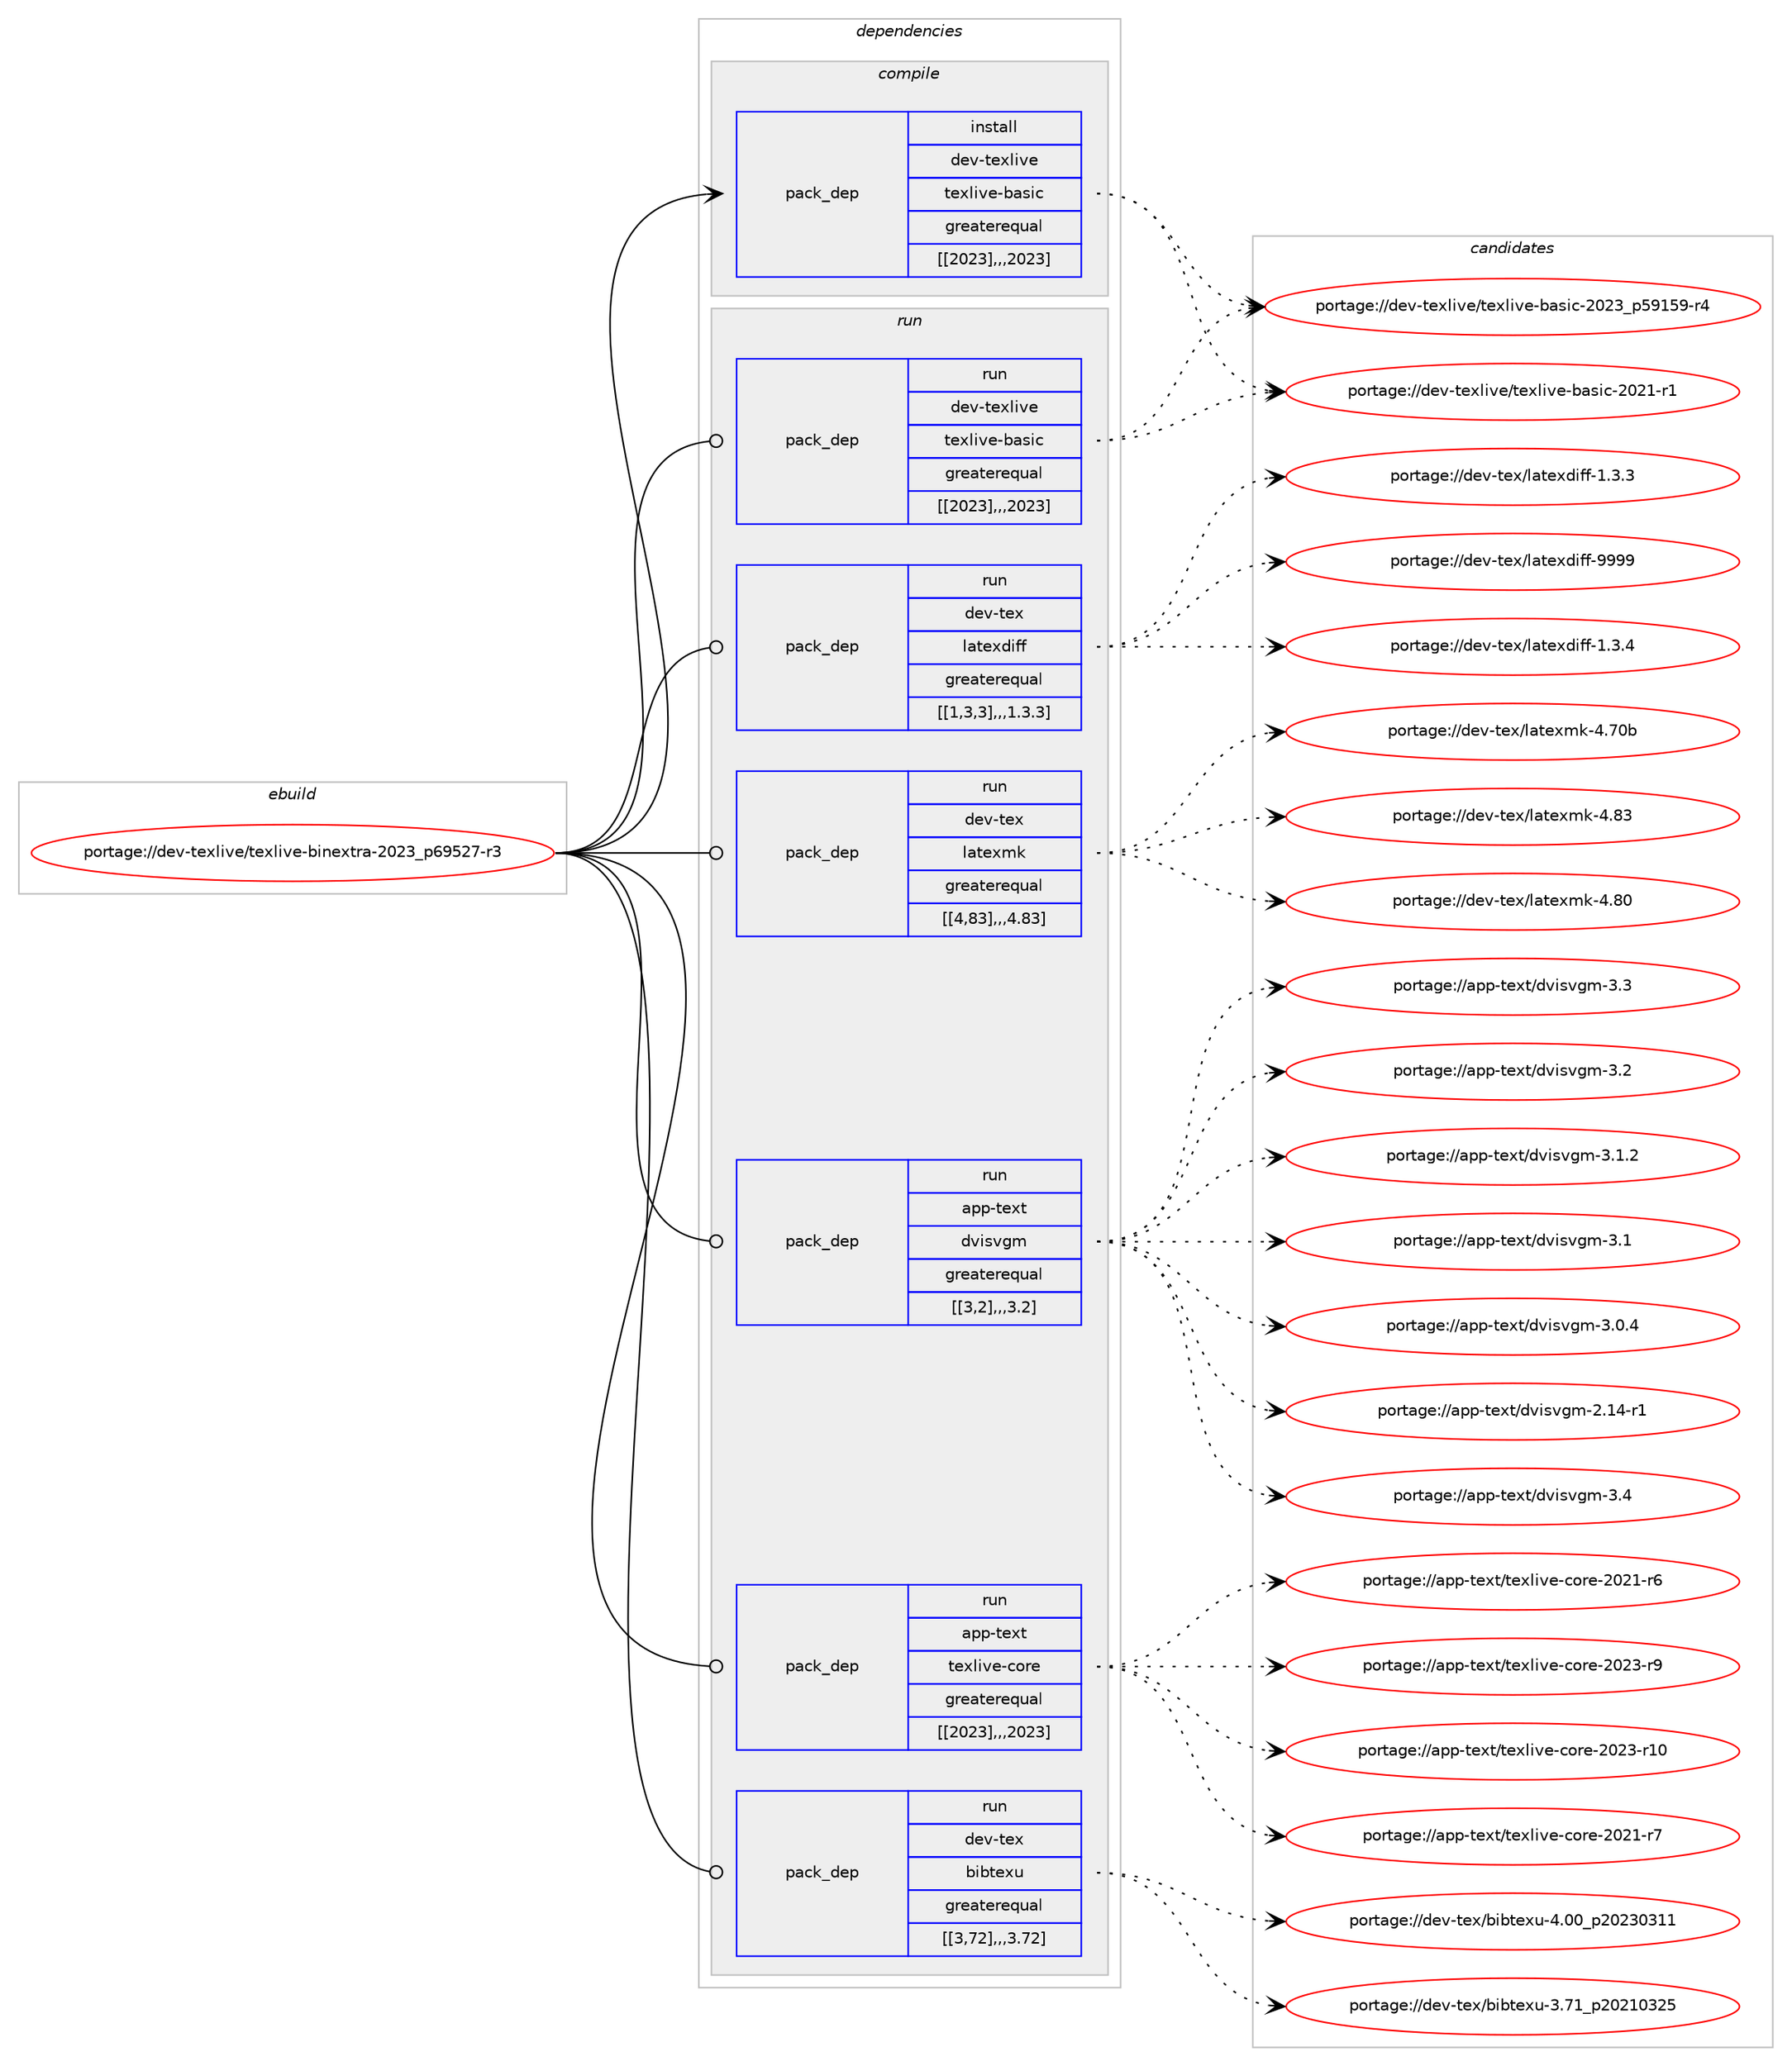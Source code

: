 digraph prolog {

# *************
# Graph options
# *************

newrank=true;
concentrate=true;
compound=true;
graph [rankdir=LR,fontname=Helvetica,fontsize=10,ranksep=1.5];#, ranksep=2.5, nodesep=0.2];
edge  [arrowhead=vee];
node  [fontname=Helvetica,fontsize=10];

# **********
# The ebuild
# **********

subgraph cluster_leftcol {
color=gray;
label=<<i>ebuild</i>>;
id [label="portage://dev-texlive/texlive-binextra-2023_p69527-r3", color=red, width=4, href="../dev-texlive/texlive-binextra-2023_p69527-r3.svg"];
}

# ****************
# The dependencies
# ****************

subgraph cluster_midcol {
color=gray;
label=<<i>dependencies</i>>;
subgraph cluster_compile {
fillcolor="#eeeeee";
style=filled;
label=<<i>compile</i>>;
subgraph pack151214 {
dependency213468 [label=<<TABLE BORDER="0" CELLBORDER="1" CELLSPACING="0" CELLPADDING="4" WIDTH="220"><TR><TD ROWSPAN="6" CELLPADDING="30">pack_dep</TD></TR><TR><TD WIDTH="110">install</TD></TR><TR><TD>dev-texlive</TD></TR><TR><TD>texlive-basic</TD></TR><TR><TD>greaterequal</TD></TR><TR><TD>[[2023],,,2023]</TD></TR></TABLE>>, shape=none, color=blue];
}
id:e -> dependency213468:w [weight=20,style="solid",arrowhead="vee"];
}
subgraph cluster_compileandrun {
fillcolor="#eeeeee";
style=filled;
label=<<i>compile and run</i>>;
}
subgraph cluster_run {
fillcolor="#eeeeee";
style=filled;
label=<<i>run</i>>;
subgraph pack151215 {
dependency213469 [label=<<TABLE BORDER="0" CELLBORDER="1" CELLSPACING="0" CELLPADDING="4" WIDTH="220"><TR><TD ROWSPAN="6" CELLPADDING="30">pack_dep</TD></TR><TR><TD WIDTH="110">run</TD></TR><TR><TD>app-text</TD></TR><TR><TD>dvisvgm</TD></TR><TR><TD>greaterequal</TD></TR><TR><TD>[[3,2],,,3.2]</TD></TR></TABLE>>, shape=none, color=blue];
}
id:e -> dependency213469:w [weight=20,style="solid",arrowhead="odot"];
subgraph pack151216 {
dependency213470 [label=<<TABLE BORDER="0" CELLBORDER="1" CELLSPACING="0" CELLPADDING="4" WIDTH="220"><TR><TD ROWSPAN="6" CELLPADDING="30">pack_dep</TD></TR><TR><TD WIDTH="110">run</TD></TR><TR><TD>app-text</TD></TR><TR><TD>texlive-core</TD></TR><TR><TD>greaterequal</TD></TR><TR><TD>[[2023],,,2023]</TD></TR></TABLE>>, shape=none, color=blue];
}
id:e -> dependency213470:w [weight=20,style="solid",arrowhead="odot"];
subgraph pack151217 {
dependency213471 [label=<<TABLE BORDER="0" CELLBORDER="1" CELLSPACING="0" CELLPADDING="4" WIDTH="220"><TR><TD ROWSPAN="6" CELLPADDING="30">pack_dep</TD></TR><TR><TD WIDTH="110">run</TD></TR><TR><TD>dev-tex</TD></TR><TR><TD>bibtexu</TD></TR><TR><TD>greaterequal</TD></TR><TR><TD>[[3,72],,,3.72]</TD></TR></TABLE>>, shape=none, color=blue];
}
id:e -> dependency213471:w [weight=20,style="solid",arrowhead="odot"];
subgraph pack151218 {
dependency213472 [label=<<TABLE BORDER="0" CELLBORDER="1" CELLSPACING="0" CELLPADDING="4" WIDTH="220"><TR><TD ROWSPAN="6" CELLPADDING="30">pack_dep</TD></TR><TR><TD WIDTH="110">run</TD></TR><TR><TD>dev-tex</TD></TR><TR><TD>latexdiff</TD></TR><TR><TD>greaterequal</TD></TR><TR><TD>[[1,3,3],,,1.3.3]</TD></TR></TABLE>>, shape=none, color=blue];
}
id:e -> dependency213472:w [weight=20,style="solid",arrowhead="odot"];
subgraph pack151219 {
dependency213473 [label=<<TABLE BORDER="0" CELLBORDER="1" CELLSPACING="0" CELLPADDING="4" WIDTH="220"><TR><TD ROWSPAN="6" CELLPADDING="30">pack_dep</TD></TR><TR><TD WIDTH="110">run</TD></TR><TR><TD>dev-tex</TD></TR><TR><TD>latexmk</TD></TR><TR><TD>greaterequal</TD></TR><TR><TD>[[4,83],,,4.83]</TD></TR></TABLE>>, shape=none, color=blue];
}
id:e -> dependency213473:w [weight=20,style="solid",arrowhead="odot"];
subgraph pack151220 {
dependency213474 [label=<<TABLE BORDER="0" CELLBORDER="1" CELLSPACING="0" CELLPADDING="4" WIDTH="220"><TR><TD ROWSPAN="6" CELLPADDING="30">pack_dep</TD></TR><TR><TD WIDTH="110">run</TD></TR><TR><TD>dev-texlive</TD></TR><TR><TD>texlive-basic</TD></TR><TR><TD>greaterequal</TD></TR><TR><TD>[[2023],,,2023]</TD></TR></TABLE>>, shape=none, color=blue];
}
id:e -> dependency213474:w [weight=20,style="solid",arrowhead="odot"];
}
}

# **************
# The candidates
# **************

subgraph cluster_choices {
rank=same;
color=gray;
label=<<i>candidates</i>>;

subgraph choice151214 {
color=black;
nodesep=1;
choice10010111845116101120108105118101471161011201081051181014598971151059945504850519511253574953574511452 [label="portage://dev-texlive/texlive-basic-2023_p59159-r4", color=red, width=4,href="../dev-texlive/texlive-basic-2023_p59159-r4.svg"];
choice10010111845116101120108105118101471161011201081051181014598971151059945504850494511449 [label="portage://dev-texlive/texlive-basic-2021-r1", color=red, width=4,href="../dev-texlive/texlive-basic-2021-r1.svg"];
dependency213468:e -> choice10010111845116101120108105118101471161011201081051181014598971151059945504850519511253574953574511452:w [style=dotted,weight="100"];
dependency213468:e -> choice10010111845116101120108105118101471161011201081051181014598971151059945504850494511449:w [style=dotted,weight="100"];
}
subgraph choice151215 {
color=black;
nodesep=1;
choice97112112451161011201164710011810511511810310945514652 [label="portage://app-text/dvisvgm-3.4", color=red, width=4,href="../app-text/dvisvgm-3.4.svg"];
choice97112112451161011201164710011810511511810310945514651 [label="portage://app-text/dvisvgm-3.3", color=red, width=4,href="../app-text/dvisvgm-3.3.svg"];
choice97112112451161011201164710011810511511810310945514650 [label="portage://app-text/dvisvgm-3.2", color=red, width=4,href="../app-text/dvisvgm-3.2.svg"];
choice971121124511610112011647100118105115118103109455146494650 [label="portage://app-text/dvisvgm-3.1.2", color=red, width=4,href="../app-text/dvisvgm-3.1.2.svg"];
choice97112112451161011201164710011810511511810310945514649 [label="portage://app-text/dvisvgm-3.1", color=red, width=4,href="../app-text/dvisvgm-3.1.svg"];
choice971121124511610112011647100118105115118103109455146484652 [label="portage://app-text/dvisvgm-3.0.4", color=red, width=4,href="../app-text/dvisvgm-3.0.4.svg"];
choice97112112451161011201164710011810511511810310945504649524511449 [label="portage://app-text/dvisvgm-2.14-r1", color=red, width=4,href="../app-text/dvisvgm-2.14-r1.svg"];
dependency213469:e -> choice97112112451161011201164710011810511511810310945514652:w [style=dotted,weight="100"];
dependency213469:e -> choice97112112451161011201164710011810511511810310945514651:w [style=dotted,weight="100"];
dependency213469:e -> choice97112112451161011201164710011810511511810310945514650:w [style=dotted,weight="100"];
dependency213469:e -> choice971121124511610112011647100118105115118103109455146494650:w [style=dotted,weight="100"];
dependency213469:e -> choice97112112451161011201164710011810511511810310945514649:w [style=dotted,weight="100"];
dependency213469:e -> choice971121124511610112011647100118105115118103109455146484652:w [style=dotted,weight="100"];
dependency213469:e -> choice97112112451161011201164710011810511511810310945504649524511449:w [style=dotted,weight="100"];
}
subgraph choice151216 {
color=black;
nodesep=1;
choice971121124511610112011647116101120108105118101459911111410145504850514511457 [label="portage://app-text/texlive-core-2023-r9", color=red, width=4,href="../app-text/texlive-core-2023-r9.svg"];
choice97112112451161011201164711610112010810511810145991111141014550485051451144948 [label="portage://app-text/texlive-core-2023-r10", color=red, width=4,href="../app-text/texlive-core-2023-r10.svg"];
choice971121124511610112011647116101120108105118101459911111410145504850494511455 [label="portage://app-text/texlive-core-2021-r7", color=red, width=4,href="../app-text/texlive-core-2021-r7.svg"];
choice971121124511610112011647116101120108105118101459911111410145504850494511454 [label="portage://app-text/texlive-core-2021-r6", color=red, width=4,href="../app-text/texlive-core-2021-r6.svg"];
dependency213470:e -> choice971121124511610112011647116101120108105118101459911111410145504850514511457:w [style=dotted,weight="100"];
dependency213470:e -> choice97112112451161011201164711610112010810511810145991111141014550485051451144948:w [style=dotted,weight="100"];
dependency213470:e -> choice971121124511610112011647116101120108105118101459911111410145504850494511455:w [style=dotted,weight="100"];
dependency213470:e -> choice971121124511610112011647116101120108105118101459911111410145504850494511454:w [style=dotted,weight="100"];
}
subgraph choice151217 {
color=black;
nodesep=1;
choice100101118451161011204798105981161011201174552464848951125048505148514949 [label="portage://dev-tex/bibtexu-4.00_p20230311", color=red, width=4,href="../dev-tex/bibtexu-4.00_p20230311.svg"];
choice100101118451161011204798105981161011201174551465549951125048504948515053 [label="portage://dev-tex/bibtexu-3.71_p20210325", color=red, width=4,href="../dev-tex/bibtexu-3.71_p20210325.svg"];
dependency213471:e -> choice100101118451161011204798105981161011201174552464848951125048505148514949:w [style=dotted,weight="100"];
dependency213471:e -> choice100101118451161011204798105981161011201174551465549951125048504948515053:w [style=dotted,weight="100"];
}
subgraph choice151218 {
color=black;
nodesep=1;
choice1001011184511610112047108971161011201001051021024557575757 [label="portage://dev-tex/latexdiff-9999", color=red, width=4,href="../dev-tex/latexdiff-9999.svg"];
choice100101118451161011204710897116101120100105102102454946514652 [label="portage://dev-tex/latexdiff-1.3.4", color=red, width=4,href="../dev-tex/latexdiff-1.3.4.svg"];
choice100101118451161011204710897116101120100105102102454946514651 [label="portage://dev-tex/latexdiff-1.3.3", color=red, width=4,href="../dev-tex/latexdiff-1.3.3.svg"];
dependency213472:e -> choice1001011184511610112047108971161011201001051021024557575757:w [style=dotted,weight="100"];
dependency213472:e -> choice100101118451161011204710897116101120100105102102454946514652:w [style=dotted,weight="100"];
dependency213472:e -> choice100101118451161011204710897116101120100105102102454946514651:w [style=dotted,weight="100"];
}
subgraph choice151219 {
color=black;
nodesep=1;
choice1001011184511610112047108971161011201091074552465651 [label="portage://dev-tex/latexmk-4.83", color=red, width=4,href="../dev-tex/latexmk-4.83.svg"];
choice1001011184511610112047108971161011201091074552465648 [label="portage://dev-tex/latexmk-4.80", color=red, width=4,href="../dev-tex/latexmk-4.80.svg"];
choice100101118451161011204710897116101120109107455246554898 [label="portage://dev-tex/latexmk-4.70b", color=red, width=4,href="../dev-tex/latexmk-4.70b.svg"];
dependency213473:e -> choice1001011184511610112047108971161011201091074552465651:w [style=dotted,weight="100"];
dependency213473:e -> choice1001011184511610112047108971161011201091074552465648:w [style=dotted,weight="100"];
dependency213473:e -> choice100101118451161011204710897116101120109107455246554898:w [style=dotted,weight="100"];
}
subgraph choice151220 {
color=black;
nodesep=1;
choice10010111845116101120108105118101471161011201081051181014598971151059945504850519511253574953574511452 [label="portage://dev-texlive/texlive-basic-2023_p59159-r4", color=red, width=4,href="../dev-texlive/texlive-basic-2023_p59159-r4.svg"];
choice10010111845116101120108105118101471161011201081051181014598971151059945504850494511449 [label="portage://dev-texlive/texlive-basic-2021-r1", color=red, width=4,href="../dev-texlive/texlive-basic-2021-r1.svg"];
dependency213474:e -> choice10010111845116101120108105118101471161011201081051181014598971151059945504850519511253574953574511452:w [style=dotted,weight="100"];
dependency213474:e -> choice10010111845116101120108105118101471161011201081051181014598971151059945504850494511449:w [style=dotted,weight="100"];
}
}

}
